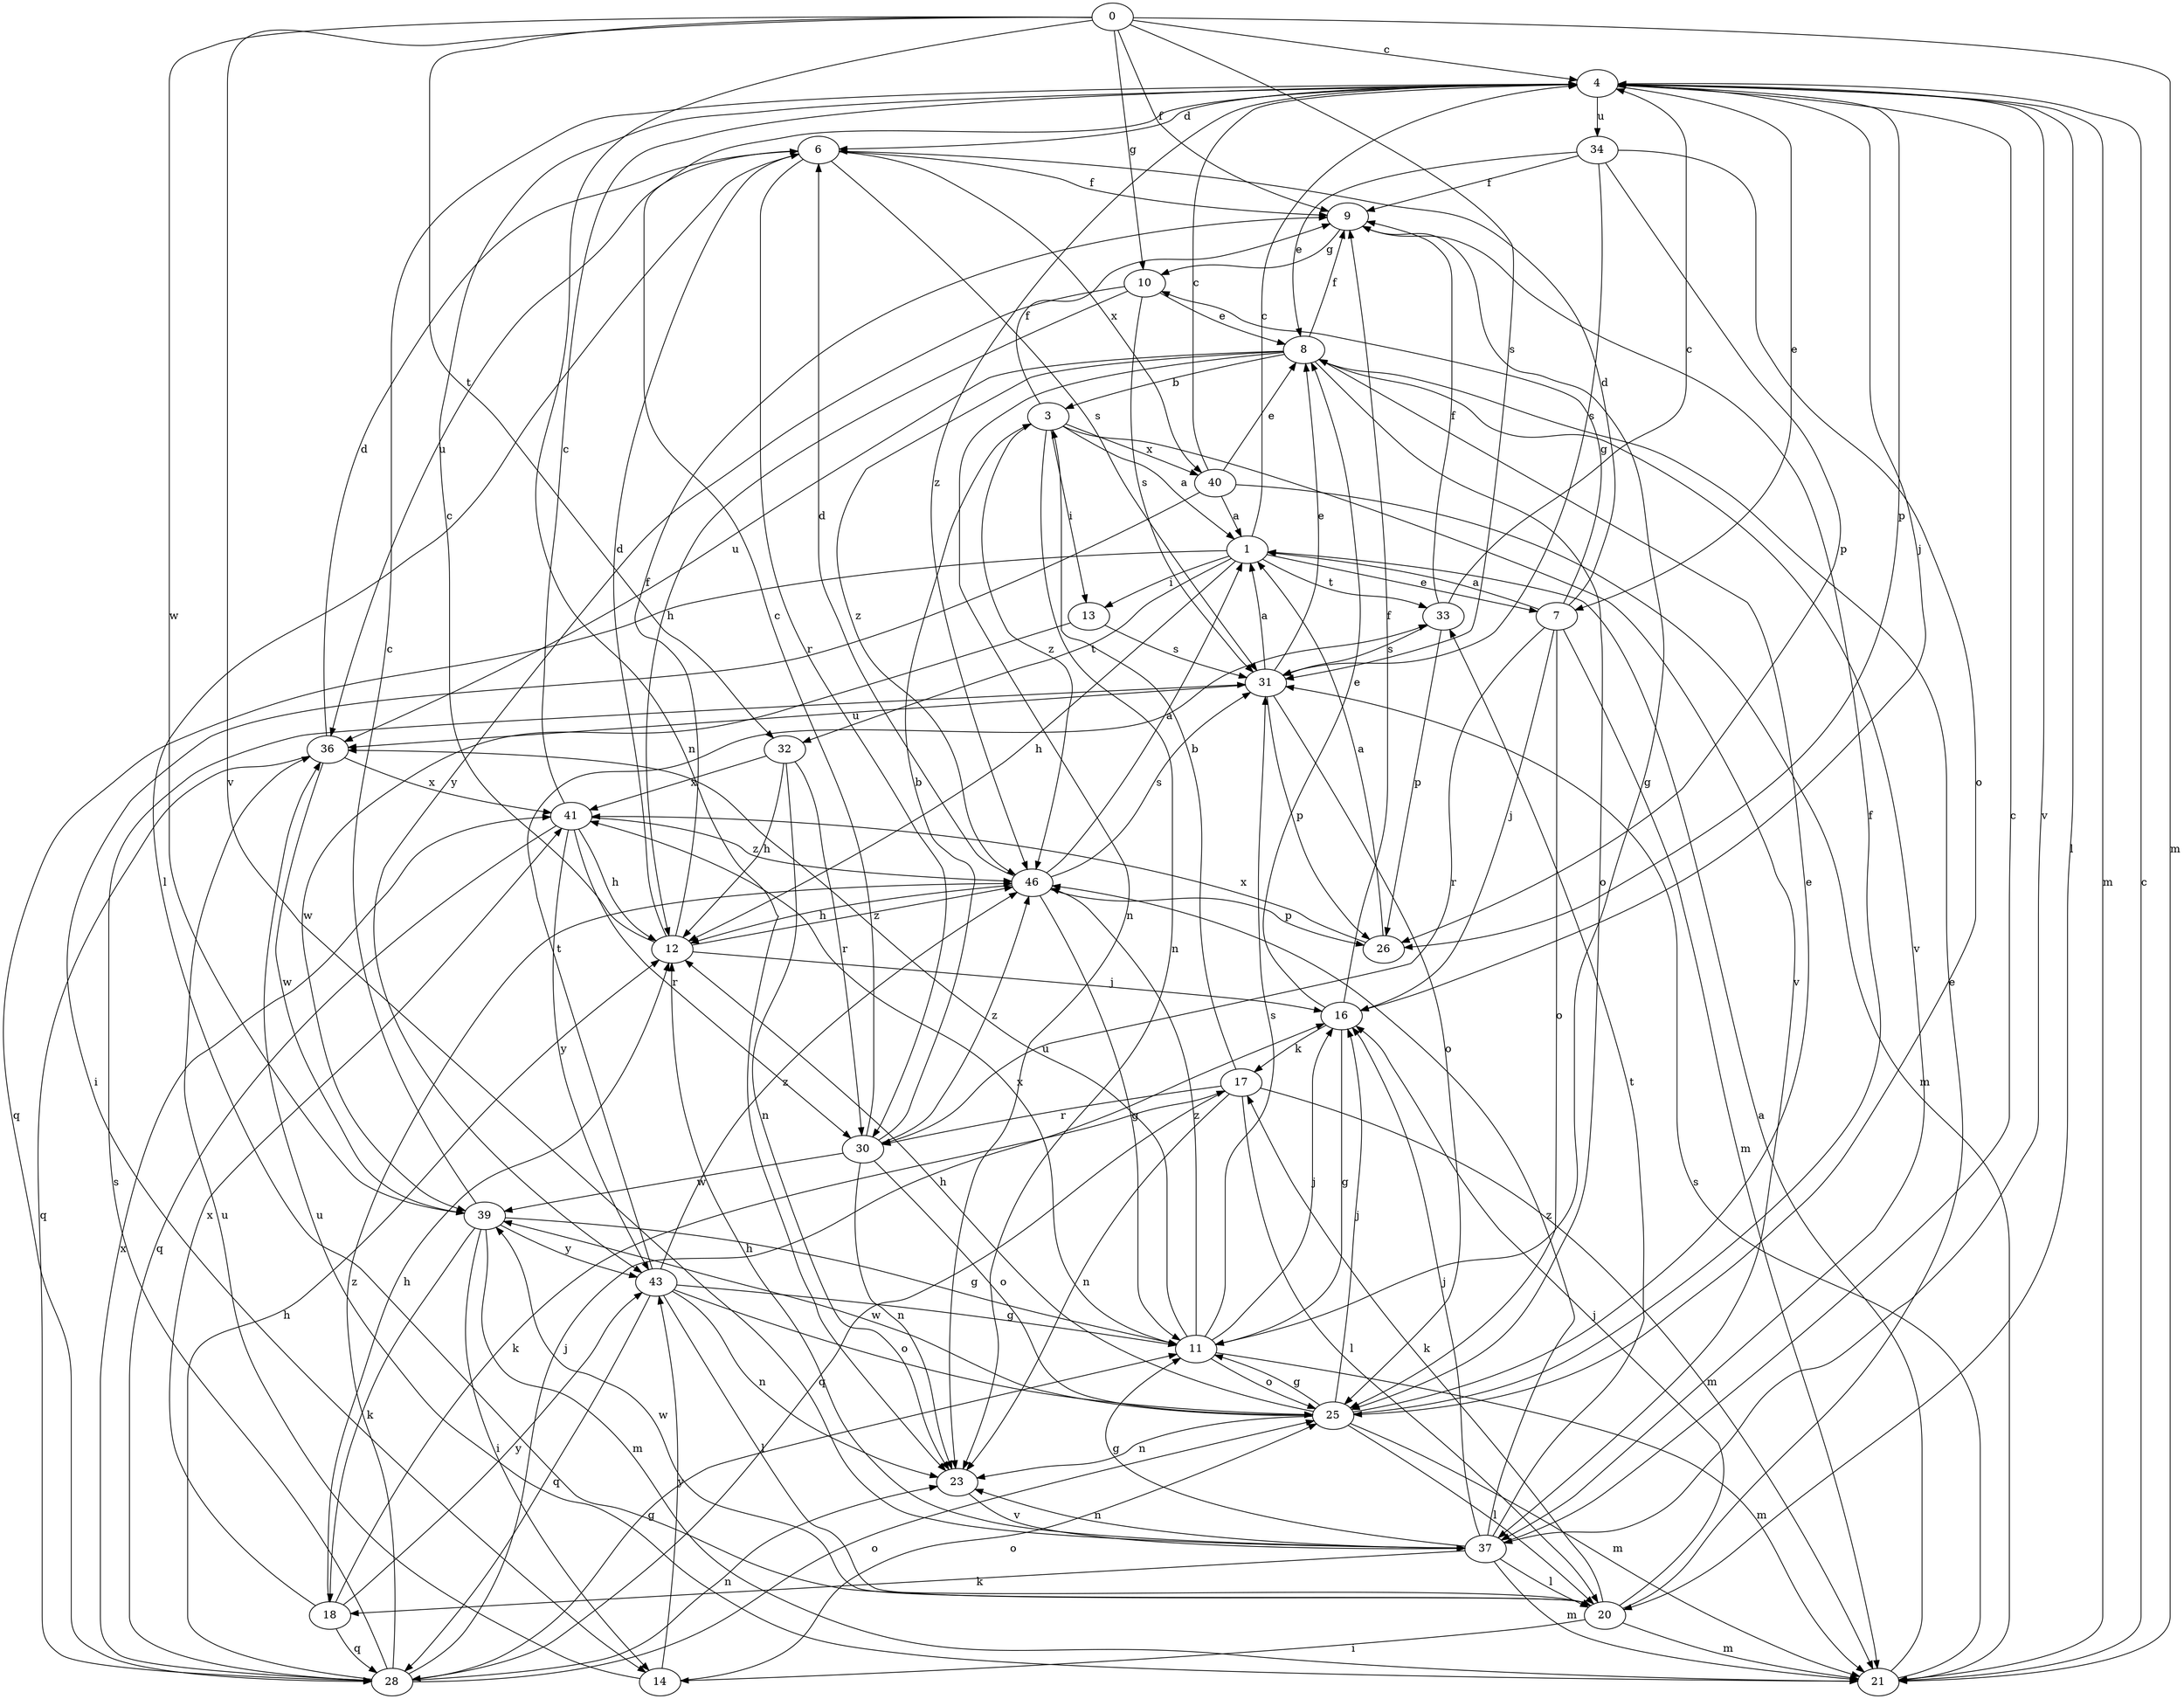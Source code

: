 strict digraph  {
0;
1;
3;
4;
6;
7;
8;
9;
10;
11;
12;
13;
14;
16;
17;
18;
20;
21;
23;
25;
26;
28;
30;
31;
32;
33;
34;
36;
37;
39;
40;
41;
43;
46;
0 -> 4  [label=c];
0 -> 9  [label=f];
0 -> 10  [label=g];
0 -> 21  [label=m];
0 -> 23  [label=n];
0 -> 31  [label=s];
0 -> 32  [label=t];
0 -> 37  [label=v];
0 -> 39  [label=w];
1 -> 4  [label=c];
1 -> 7  [label=e];
1 -> 12  [label=h];
1 -> 13  [label=i];
1 -> 28  [label=q];
1 -> 32  [label=t];
1 -> 33  [label=t];
3 -> 1  [label=a];
3 -> 9  [label=f];
3 -> 13  [label=i];
3 -> 23  [label=n];
3 -> 37  [label=v];
3 -> 40  [label=x];
3 -> 46  [label=z];
4 -> 6  [label=d];
4 -> 7  [label=e];
4 -> 16  [label=j];
4 -> 20  [label=l];
4 -> 21  [label=m];
4 -> 26  [label=p];
4 -> 34  [label=u];
4 -> 37  [label=v];
4 -> 46  [label=z];
6 -> 9  [label=f];
6 -> 20  [label=l];
6 -> 30  [label=r];
6 -> 31  [label=s];
6 -> 36  [label=u];
6 -> 40  [label=x];
7 -> 1  [label=a];
7 -> 6  [label=d];
7 -> 10  [label=g];
7 -> 16  [label=j];
7 -> 21  [label=m];
7 -> 25  [label=o];
7 -> 30  [label=r];
8 -> 3  [label=b];
8 -> 9  [label=f];
8 -> 23  [label=n];
8 -> 25  [label=o];
8 -> 36  [label=u];
8 -> 37  [label=v];
8 -> 46  [label=z];
9 -> 10  [label=g];
9 -> 11  [label=g];
10 -> 8  [label=e];
10 -> 12  [label=h];
10 -> 31  [label=s];
10 -> 43  [label=y];
11 -> 16  [label=j];
11 -> 21  [label=m];
11 -> 25  [label=o];
11 -> 31  [label=s];
11 -> 36  [label=u];
11 -> 41  [label=x];
11 -> 46  [label=z];
12 -> 4  [label=c];
12 -> 6  [label=d];
12 -> 9  [label=f];
12 -> 16  [label=j];
12 -> 46  [label=z];
13 -> 31  [label=s];
13 -> 39  [label=w];
14 -> 25  [label=o];
14 -> 36  [label=u];
14 -> 43  [label=y];
16 -> 8  [label=e];
16 -> 9  [label=f];
16 -> 11  [label=g];
16 -> 17  [label=k];
17 -> 3  [label=b];
17 -> 20  [label=l];
17 -> 21  [label=m];
17 -> 23  [label=n];
17 -> 28  [label=q];
17 -> 30  [label=r];
18 -> 12  [label=h];
18 -> 17  [label=k];
18 -> 28  [label=q];
18 -> 41  [label=x];
18 -> 43  [label=y];
20 -> 8  [label=e];
20 -> 14  [label=i];
20 -> 16  [label=j];
20 -> 17  [label=k];
20 -> 21  [label=m];
20 -> 39  [label=w];
21 -> 1  [label=a];
21 -> 4  [label=c];
21 -> 31  [label=s];
21 -> 36  [label=u];
23 -> 37  [label=v];
25 -> 8  [label=e];
25 -> 9  [label=f];
25 -> 11  [label=g];
25 -> 12  [label=h];
25 -> 16  [label=j];
25 -> 20  [label=l];
25 -> 21  [label=m];
25 -> 23  [label=n];
25 -> 39  [label=w];
26 -> 1  [label=a];
26 -> 41  [label=x];
28 -> 11  [label=g];
28 -> 12  [label=h];
28 -> 16  [label=j];
28 -> 23  [label=n];
28 -> 25  [label=o];
28 -> 31  [label=s];
28 -> 41  [label=x];
28 -> 46  [label=z];
30 -> 3  [label=b];
30 -> 4  [label=c];
30 -> 23  [label=n];
30 -> 25  [label=o];
30 -> 39  [label=w];
30 -> 46  [label=z];
31 -> 1  [label=a];
31 -> 8  [label=e];
31 -> 25  [label=o];
31 -> 26  [label=p];
31 -> 36  [label=u];
32 -> 12  [label=h];
32 -> 23  [label=n];
32 -> 30  [label=r];
32 -> 41  [label=x];
33 -> 4  [label=c];
33 -> 9  [label=f];
33 -> 26  [label=p];
33 -> 31  [label=s];
34 -> 8  [label=e];
34 -> 9  [label=f];
34 -> 25  [label=o];
34 -> 26  [label=p];
34 -> 31  [label=s];
36 -> 6  [label=d];
36 -> 28  [label=q];
36 -> 39  [label=w];
36 -> 41  [label=x];
37 -> 4  [label=c];
37 -> 11  [label=g];
37 -> 12  [label=h];
37 -> 16  [label=j];
37 -> 18  [label=k];
37 -> 20  [label=l];
37 -> 21  [label=m];
37 -> 23  [label=n];
37 -> 33  [label=t];
37 -> 46  [label=z];
39 -> 4  [label=c];
39 -> 11  [label=g];
39 -> 14  [label=i];
39 -> 18  [label=k];
39 -> 21  [label=m];
39 -> 43  [label=y];
40 -> 1  [label=a];
40 -> 4  [label=c];
40 -> 8  [label=e];
40 -> 14  [label=i];
40 -> 21  [label=m];
41 -> 4  [label=c];
41 -> 12  [label=h];
41 -> 28  [label=q];
41 -> 30  [label=r];
41 -> 43  [label=y];
41 -> 46  [label=z];
43 -> 11  [label=g];
43 -> 20  [label=l];
43 -> 23  [label=n];
43 -> 25  [label=o];
43 -> 28  [label=q];
43 -> 33  [label=t];
43 -> 46  [label=z];
46 -> 1  [label=a];
46 -> 6  [label=d];
46 -> 11  [label=g];
46 -> 12  [label=h];
46 -> 26  [label=p];
46 -> 31  [label=s];
}
